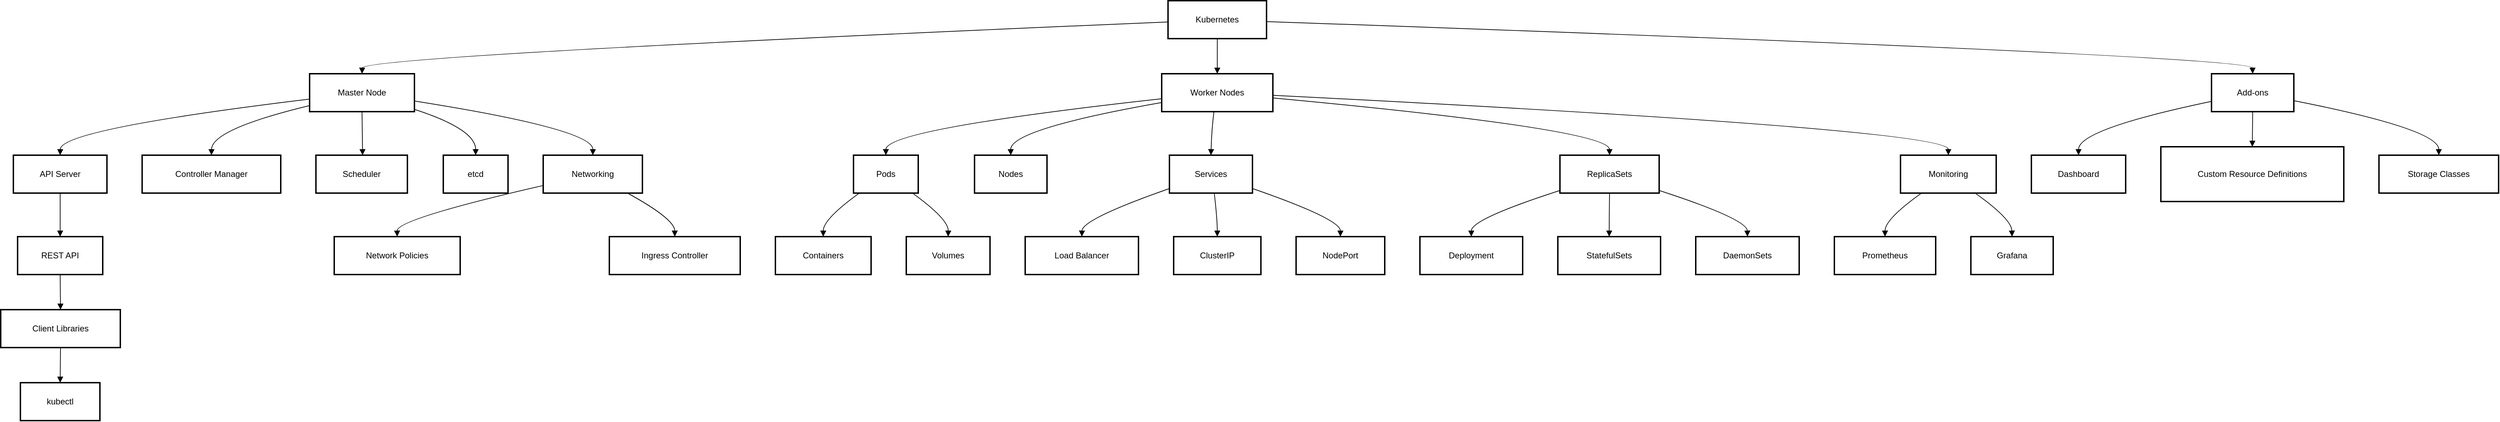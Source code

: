 <mxfile version="27.0.8">
  <diagram name="Seite-1" id="EK2L3uibeBaXruBm2-Xg">
    <mxGraphModel>
      <root>
        <mxCell id="0" />
        <mxCell id="1" parent="0" />
        <mxCell id="2" value="Kubernetes" style="whiteSpace=wrap;strokeWidth=2;" vertex="1" parent="1">
          <mxGeometry x="1667" y="8" width="140" height="54" as="geometry" />
        </mxCell>
        <mxCell id="3" value="Master Node" style="whiteSpace=wrap;strokeWidth=2;" vertex="1" parent="1">
          <mxGeometry x="447" y="112" width="149" height="54" as="geometry" />
        </mxCell>
        <mxCell id="4" value="Worker Nodes" style="whiteSpace=wrap;strokeWidth=2;" vertex="1" parent="1">
          <mxGeometry x="1658" y="112" width="158" height="54" as="geometry" />
        </mxCell>
        <mxCell id="5" value="API Server" style="whiteSpace=wrap;strokeWidth=2;" vertex="1" parent="1">
          <mxGeometry x="26" y="228" width="133" height="54" as="geometry" />
        </mxCell>
        <mxCell id="6" value="Controller Manager" style="whiteSpace=wrap;strokeWidth=2;" vertex="1" parent="1">
          <mxGeometry x="209" y="228" width="197" height="54" as="geometry" />
        </mxCell>
        <mxCell id="7" value="Scheduler" style="whiteSpace=wrap;strokeWidth=2;" vertex="1" parent="1">
          <mxGeometry x="456" y="228" width="130" height="54" as="geometry" />
        </mxCell>
        <mxCell id="8" value="etcd" style="whiteSpace=wrap;strokeWidth=2;" vertex="1" parent="1">
          <mxGeometry x="637" y="228" width="92" height="54" as="geometry" />
        </mxCell>
        <mxCell id="9" value="Pods" style="whiteSpace=wrap;strokeWidth=2;" vertex="1" parent="1">
          <mxGeometry x="1220" y="228" width="92" height="54" as="geometry" />
        </mxCell>
        <mxCell id="10" value="Nodes" style="whiteSpace=wrap;strokeWidth=2;" vertex="1" parent="1">
          <mxGeometry x="1392" y="228" width="103" height="54" as="geometry" />
        </mxCell>
        <mxCell id="11" value="Services" style="whiteSpace=wrap;strokeWidth=2;" vertex="1" parent="1">
          <mxGeometry x="1669" y="228" width="118" height="54" as="geometry" />
        </mxCell>
        <mxCell id="12" value="ReplicaSets" style="whiteSpace=wrap;strokeWidth=2;" vertex="1" parent="1">
          <mxGeometry x="2224" y="228" width="141" height="54" as="geometry" />
        </mxCell>
        <mxCell id="13" value="Containers" style="whiteSpace=wrap;strokeWidth=2;" vertex="1" parent="1">
          <mxGeometry x="1109" y="344" width="136" height="54" as="geometry" />
        </mxCell>
        <mxCell id="14" value="Volumes" style="whiteSpace=wrap;strokeWidth=2;" vertex="1" parent="1">
          <mxGeometry x="1295" y="344" width="119" height="54" as="geometry" />
        </mxCell>
        <mxCell id="15" value="Load Balancer" style="whiteSpace=wrap;strokeWidth=2;" vertex="1" parent="1">
          <mxGeometry x="1464" y="344" width="161" height="54" as="geometry" />
        </mxCell>
        <mxCell id="16" value="ClusterIP" style="whiteSpace=wrap;strokeWidth=2;" vertex="1" parent="1">
          <mxGeometry x="1675" y="344" width="124" height="54" as="geometry" />
        </mxCell>
        <mxCell id="17" value="NodePort" style="whiteSpace=wrap;strokeWidth=2;" vertex="1" parent="1">
          <mxGeometry x="1849" y="344" width="126" height="54" as="geometry" />
        </mxCell>
        <mxCell id="18" value="Deployment" style="whiteSpace=wrap;strokeWidth=2;" vertex="1" parent="1">
          <mxGeometry x="2025" y="344" width="146" height="54" as="geometry" />
        </mxCell>
        <mxCell id="19" value="StatefulSets" style="whiteSpace=wrap;strokeWidth=2;" vertex="1" parent="1">
          <mxGeometry x="2221" y="344" width="146" height="54" as="geometry" />
        </mxCell>
        <mxCell id="20" value="DaemonSets" style="whiteSpace=wrap;strokeWidth=2;" vertex="1" parent="1">
          <mxGeometry x="2417" y="344" width="147" height="54" as="geometry" />
        </mxCell>
        <mxCell id="21" value="REST API" style="whiteSpace=wrap;strokeWidth=2;" vertex="1" parent="1">
          <mxGeometry x="32" y="344" width="121" height="54" as="geometry" />
        </mxCell>
        <mxCell id="22" value="Client Libraries" style="whiteSpace=wrap;strokeWidth=2;" vertex="1" parent="1">
          <mxGeometry x="8" y="448" width="170" height="54" as="geometry" />
        </mxCell>
        <mxCell id="23" value="kubectl" style="whiteSpace=wrap;strokeWidth=2;" vertex="1" parent="1">
          <mxGeometry x="36" y="552" width="113" height="54" as="geometry" />
        </mxCell>
        <mxCell id="24" value="Networking" style="whiteSpace=wrap;strokeWidth=2;" vertex="1" parent="1">
          <mxGeometry x="779" y="228" width="141" height="54" as="geometry" />
        </mxCell>
        <mxCell id="25" value="Network Policies" style="whiteSpace=wrap;strokeWidth=2;" vertex="1" parent="1">
          <mxGeometry x="482" y="344" width="179" height="54" as="geometry" />
        </mxCell>
        <mxCell id="26" value="Ingress Controller" style="whiteSpace=wrap;strokeWidth=2;" vertex="1" parent="1">
          <mxGeometry x="873" y="344" width="186" height="54" as="geometry" />
        </mxCell>
        <mxCell id="27" value="Monitoring" style="whiteSpace=wrap;strokeWidth=2;" vertex="1" parent="1">
          <mxGeometry x="2708" y="228" width="136" height="54" as="geometry" />
        </mxCell>
        <mxCell id="28" value="Prometheus" style="whiteSpace=wrap;strokeWidth=2;" vertex="1" parent="1">
          <mxGeometry x="2614" y="344" width="144" height="54" as="geometry" />
        </mxCell>
        <mxCell id="29" value="Grafana" style="whiteSpace=wrap;strokeWidth=2;" vertex="1" parent="1">
          <mxGeometry x="2808" y="344" width="117" height="54" as="geometry" />
        </mxCell>
        <mxCell id="30" value="Add-ons" style="whiteSpace=wrap;strokeWidth=2;" vertex="1" parent="1">
          <mxGeometry x="3150" y="112" width="117" height="54" as="geometry" />
        </mxCell>
        <mxCell id="31" value="Dashboard" style="whiteSpace=wrap;strokeWidth=2;" vertex="1" parent="1">
          <mxGeometry x="2894" y="228" width="134" height="54" as="geometry" />
        </mxCell>
        <mxCell id="32" value="Custom Resource Definitions" style="whiteSpace=wrap;strokeWidth=2;" vertex="1" parent="1">
          <mxGeometry x="3078" y="216" width="260" height="78" as="geometry" />
        </mxCell>
        <mxCell id="33" value="Storage Classes" style="whiteSpace=wrap;strokeWidth=2;" vertex="1" parent="1">
          <mxGeometry x="3388" y="228" width="170" height="54" as="geometry" />
        </mxCell>
        <mxCell id="34" value="" style="curved=1;startArrow=none;endArrow=block;exitX=0;exitY=0.56;entryX=0.5;entryY=0;" edge="1" parent="1" source="2" target="3">
          <mxGeometry relative="1" as="geometry">
            <Array as="points">
              <mxPoint x="522" y="87" />
            </Array>
          </mxGeometry>
        </mxCell>
        <mxCell id="35" value="" style="curved=1;startArrow=none;endArrow=block;exitX=0.5;exitY=1;entryX=0.5;entryY=0;" edge="1" parent="1" source="2" target="4">
          <mxGeometry relative="1" as="geometry">
            <Array as="points" />
          </mxGeometry>
        </mxCell>
        <mxCell id="36" value="" style="curved=1;startArrow=none;endArrow=block;exitX=0;exitY=0.67;entryX=0.5;entryY=0;" edge="1" parent="1" source="3" target="5">
          <mxGeometry relative="1" as="geometry">
            <Array as="points">
              <mxPoint x="93" y="191" />
            </Array>
          </mxGeometry>
        </mxCell>
        <mxCell id="37" value="" style="curved=1;startArrow=none;endArrow=block;exitX=0;exitY=0.84;entryX=0.5;entryY=0;" edge="1" parent="1" source="3" target="6">
          <mxGeometry relative="1" as="geometry">
            <Array as="points">
              <mxPoint x="308" y="191" />
            </Array>
          </mxGeometry>
        </mxCell>
        <mxCell id="38" value="" style="curved=1;startArrow=none;endArrow=block;exitX=0.5;exitY=1;entryX=0.51;entryY=0;" edge="1" parent="1" source="3" target="7">
          <mxGeometry relative="1" as="geometry">
            <Array as="points" />
          </mxGeometry>
        </mxCell>
        <mxCell id="39" value="" style="curved=1;startArrow=none;endArrow=block;exitX=1;exitY=0.94;entryX=0.5;entryY=0;" edge="1" parent="1" source="3" target="8">
          <mxGeometry relative="1" as="geometry">
            <Array as="points">
              <mxPoint x="683" y="191" />
            </Array>
          </mxGeometry>
        </mxCell>
        <mxCell id="40" value="" style="curved=1;startArrow=none;endArrow=block;exitX=0;exitY=0.66;entryX=0.5;entryY=0;" edge="1" parent="1" source="4" target="9">
          <mxGeometry relative="1" as="geometry">
            <Array as="points">
              <mxPoint x="1266" y="191" />
            </Array>
          </mxGeometry>
        </mxCell>
        <mxCell id="41" value="" style="curved=1;startArrow=none;endArrow=block;exitX=0;exitY=0.76;entryX=0.5;entryY=0;" edge="1" parent="1" source="4" target="10">
          <mxGeometry relative="1" as="geometry">
            <Array as="points">
              <mxPoint x="1443" y="191" />
            </Array>
          </mxGeometry>
        </mxCell>
        <mxCell id="42" value="" style="curved=1;startArrow=none;endArrow=block;exitX=0.47;exitY=1;entryX=0.5;entryY=0;" edge="1" parent="1" source="4" target="11">
          <mxGeometry relative="1" as="geometry">
            <Array as="points">
              <mxPoint x="1729" y="191" />
            </Array>
          </mxGeometry>
        </mxCell>
        <mxCell id="43" value="" style="curved=1;startArrow=none;endArrow=block;exitX=1;exitY=0.64;entryX=0.5;entryY=0;" edge="1" parent="1" source="4" target="12">
          <mxGeometry relative="1" as="geometry">
            <Array as="points">
              <mxPoint x="2294" y="191" />
            </Array>
          </mxGeometry>
        </mxCell>
        <mxCell id="44" value="" style="curved=1;startArrow=none;endArrow=block;exitX=0.09;exitY=1;entryX=0.5;entryY=0;" edge="1" parent="1" source="9" target="13">
          <mxGeometry relative="1" as="geometry">
            <Array as="points">
              <mxPoint x="1177" y="319" />
            </Array>
          </mxGeometry>
        </mxCell>
        <mxCell id="45" value="" style="curved=1;startArrow=none;endArrow=block;exitX=0.91;exitY=1;entryX=0.5;entryY=0;" edge="1" parent="1" source="9" target="14">
          <mxGeometry relative="1" as="geometry">
            <Array as="points">
              <mxPoint x="1355" y="319" />
            </Array>
          </mxGeometry>
        </mxCell>
        <mxCell id="46" value="" style="curved=1;startArrow=none;endArrow=block;exitX=0;exitY=0.88;entryX=0.5;entryY=0;" edge="1" parent="1" source="11" target="15">
          <mxGeometry relative="1" as="geometry">
            <Array as="points">
              <mxPoint x="1545" y="319" />
            </Array>
          </mxGeometry>
        </mxCell>
        <mxCell id="47" value="" style="curved=1;startArrow=none;endArrow=block;exitX=0.54;exitY=1;entryX=0.5;entryY=0;" edge="1" parent="1" source="11" target="16">
          <mxGeometry relative="1" as="geometry">
            <Array as="points">
              <mxPoint x="1737" y="319" />
            </Array>
          </mxGeometry>
        </mxCell>
        <mxCell id="48" value="" style="curved=1;startArrow=none;endArrow=block;exitX=1;exitY=0.88;entryX=0.5;entryY=0;" edge="1" parent="1" source="11" target="17">
          <mxGeometry relative="1" as="geometry">
            <Array as="points">
              <mxPoint x="1912" y="319" />
            </Array>
          </mxGeometry>
        </mxCell>
        <mxCell id="49" value="" style="curved=1;startArrow=none;endArrow=block;exitX=0;exitY=0.93;entryX=0.5;entryY=0;" edge="1" parent="1" source="12" target="18">
          <mxGeometry relative="1" as="geometry">
            <Array as="points">
              <mxPoint x="2098" y="319" />
            </Array>
          </mxGeometry>
        </mxCell>
        <mxCell id="50" value="" style="curved=1;startArrow=none;endArrow=block;exitX=0.5;exitY=1;entryX=0.5;entryY=0;" edge="1" parent="1" source="12" target="19">
          <mxGeometry relative="1" as="geometry">
            <Array as="points">
              <mxPoint x="2294" y="319" />
            </Array>
          </mxGeometry>
        </mxCell>
        <mxCell id="51" value="" style="curved=1;startArrow=none;endArrow=block;exitX=1;exitY=0.93;entryX=0.5;entryY=0;" edge="1" parent="1" source="12" target="20">
          <mxGeometry relative="1" as="geometry">
            <Array as="points">
              <mxPoint x="2490" y="319" />
            </Array>
          </mxGeometry>
        </mxCell>
        <mxCell id="52" value="" style="curved=1;startArrow=none;endArrow=block;exitX=0.5;exitY=1;entryX=0.5;entryY=0;" edge="1" parent="1" source="5" target="21">
          <mxGeometry relative="1" as="geometry">
            <Array as="points" />
          </mxGeometry>
        </mxCell>
        <mxCell id="53" value="" style="curved=1;startArrow=none;endArrow=block;exitX=0.5;exitY=1;entryX=0.5;entryY=0;" edge="1" parent="1" source="21" target="22">
          <mxGeometry relative="1" as="geometry">
            <Array as="points" />
          </mxGeometry>
        </mxCell>
        <mxCell id="54" value="" style="curved=1;startArrow=none;endArrow=block;exitX=0.5;exitY=1;entryX=0.5;entryY=0;" edge="1" parent="1" source="22" target="23">
          <mxGeometry relative="1" as="geometry">
            <Array as="points" />
          </mxGeometry>
        </mxCell>
        <mxCell id="55" value="" style="curved=1;startArrow=none;endArrow=block;exitX=1;exitY=0.72;entryX=0.5;entryY=0;" edge="1" parent="1" source="3" target="24">
          <mxGeometry relative="1" as="geometry">
            <Array as="points">
              <mxPoint x="850" y="191" />
            </Array>
          </mxGeometry>
        </mxCell>
        <mxCell id="56" value="" style="curved=1;startArrow=none;endArrow=block;exitX=0;exitY=0.8;entryX=0.5;entryY=0;" edge="1" parent="1" source="24" target="25">
          <mxGeometry relative="1" as="geometry">
            <Array as="points">
              <mxPoint x="571" y="319" />
            </Array>
          </mxGeometry>
        </mxCell>
        <mxCell id="57" value="" style="curved=1;startArrow=none;endArrow=block;exitX=0.85;exitY=1;entryX=0.5;entryY=0;" edge="1" parent="1" source="24" target="26">
          <mxGeometry relative="1" as="geometry">
            <Array as="points">
              <mxPoint x="966" y="319" />
            </Array>
          </mxGeometry>
        </mxCell>
        <mxCell id="58" value="" style="curved=1;startArrow=none;endArrow=block;exitX=1;exitY=0.57;entryX=0.5;entryY=0;" edge="1" parent="1" source="4" target="27">
          <mxGeometry relative="1" as="geometry">
            <Array as="points">
              <mxPoint x="2776" y="191" />
            </Array>
          </mxGeometry>
        </mxCell>
        <mxCell id="59" value="" style="curved=1;startArrow=none;endArrow=block;exitX=0.22;exitY=1;entryX=0.5;entryY=0;" edge="1" parent="1" source="27" target="28">
          <mxGeometry relative="1" as="geometry">
            <Array as="points">
              <mxPoint x="2686" y="319" />
            </Array>
          </mxGeometry>
        </mxCell>
        <mxCell id="60" value="" style="curved=1;startArrow=none;endArrow=block;exitX=0.78;exitY=1;entryX=0.5;entryY=0;" edge="1" parent="1" source="27" target="29">
          <mxGeometry relative="1" as="geometry">
            <Array as="points">
              <mxPoint x="2866" y="319" />
            </Array>
          </mxGeometry>
        </mxCell>
        <mxCell id="61" value="" style="curved=1;startArrow=none;endArrow=block;exitX=1;exitY=0.55;entryX=0.5;entryY=0;" edge="1" parent="1" source="2" target="30">
          <mxGeometry relative="1" as="geometry">
            <Array as="points">
              <mxPoint x="3208" y="87" />
            </Array>
          </mxGeometry>
        </mxCell>
        <mxCell id="62" value="" style="curved=1;startArrow=none;endArrow=block;exitX=0;exitY=0.73;entryX=0.5;entryY=0;" edge="1" parent="1" source="30" target="31">
          <mxGeometry relative="1" as="geometry">
            <Array as="points">
              <mxPoint x="2961" y="191" />
            </Array>
          </mxGeometry>
        </mxCell>
        <mxCell id="63" value="" style="curved=1;startArrow=none;endArrow=block;exitX=0.5;exitY=1;entryX=0.5;entryY=0;" edge="1" parent="1" source="30" target="32">
          <mxGeometry relative="1" as="geometry">
            <Array as="points" />
          </mxGeometry>
        </mxCell>
        <mxCell id="64" value="" style="curved=1;startArrow=none;endArrow=block;exitX=1;exitY=0.71;entryX=0.5;entryY=0;" edge="1" parent="1" source="30" target="33">
          <mxGeometry relative="1" as="geometry">
            <Array as="points">
              <mxPoint x="3473" y="191" />
            </Array>
          </mxGeometry>
        </mxCell>
      </root>
    </mxGraphModel>
  </diagram>
</mxfile>
